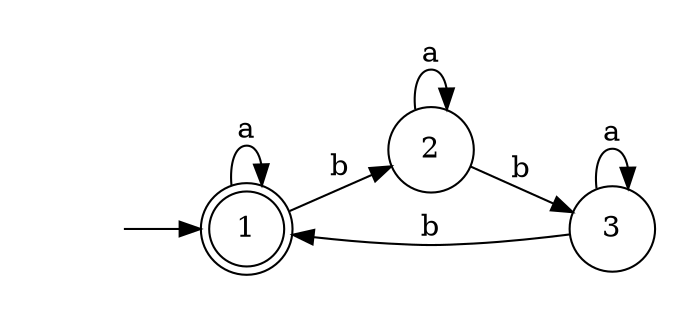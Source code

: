 digraph {
	rankdir=LR;
	margin=0.2;
	size=5;
	node [margin=0.1 shape=circle];
	"1"[margin=0 shape=doublecircle];
	" "[color=white width=0];
	" " -> "1";
	"1" ->  "1"  [label="a"];
	"1" ->  "2"  [label="b"];
	"2" ->  "2"  [label="a"];
	"2" ->  "3"  [label="b"];
	"3" ->  "3"  [label="a"];
	"3" ->  "1"  [label="b"];
}